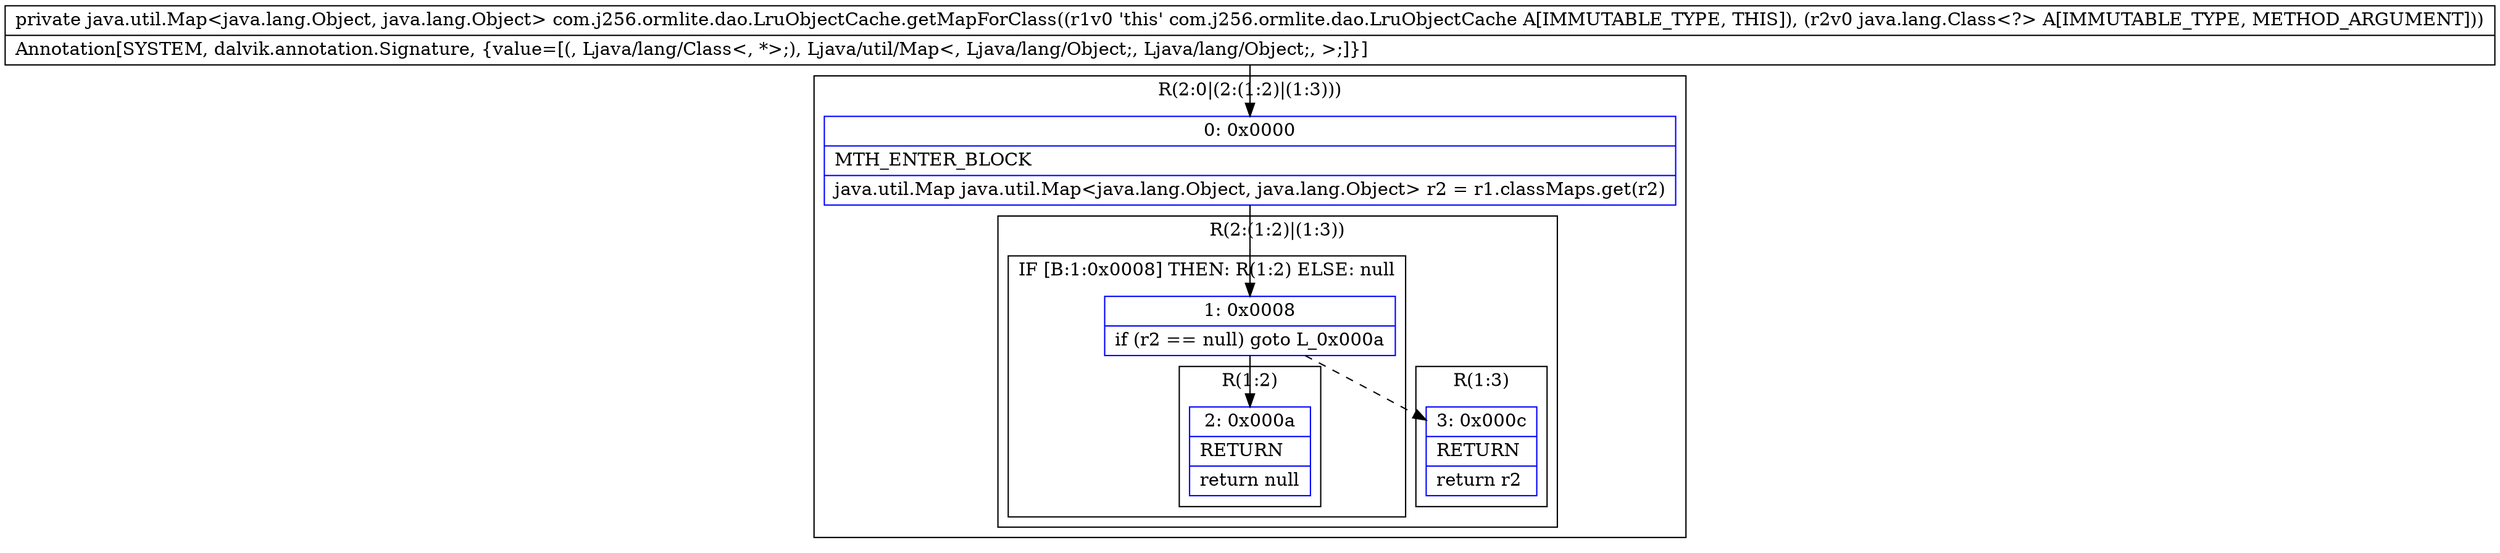 digraph "CFG forcom.j256.ormlite.dao.LruObjectCache.getMapForClass(Ljava\/lang\/Class;)Ljava\/util\/Map;" {
subgraph cluster_Region_619574107 {
label = "R(2:0|(2:(1:2)|(1:3)))";
node [shape=record,color=blue];
Node_0 [shape=record,label="{0\:\ 0x0000|MTH_ENTER_BLOCK\l|java.util.Map java.util.Map\<java.lang.Object, java.lang.Object\> r2 = r1.classMaps.get(r2)\l}"];
subgraph cluster_Region_1859879857 {
label = "R(2:(1:2)|(1:3))";
node [shape=record,color=blue];
subgraph cluster_IfRegion_1084735268 {
label = "IF [B:1:0x0008] THEN: R(1:2) ELSE: null";
node [shape=record,color=blue];
Node_1 [shape=record,label="{1\:\ 0x0008|if (r2 == null) goto L_0x000a\l}"];
subgraph cluster_Region_1978864153 {
label = "R(1:2)";
node [shape=record,color=blue];
Node_2 [shape=record,label="{2\:\ 0x000a|RETURN\l|return null\l}"];
}
}
subgraph cluster_Region_2070050513 {
label = "R(1:3)";
node [shape=record,color=blue];
Node_3 [shape=record,label="{3\:\ 0x000c|RETURN\l|return r2\l}"];
}
}
}
MethodNode[shape=record,label="{private java.util.Map\<java.lang.Object, java.lang.Object\> com.j256.ormlite.dao.LruObjectCache.getMapForClass((r1v0 'this' com.j256.ormlite.dao.LruObjectCache A[IMMUTABLE_TYPE, THIS]), (r2v0 java.lang.Class\<?\> A[IMMUTABLE_TYPE, METHOD_ARGUMENT]))  | Annotation[SYSTEM, dalvik.annotation.Signature, \{value=[(, Ljava\/lang\/Class\<, *\>;), Ljava\/util\/Map\<, Ljava\/lang\/Object;, Ljava\/lang\/Object;, \>;]\}]\l}"];
MethodNode -> Node_0;
Node_0 -> Node_1;
Node_1 -> Node_2;
Node_1 -> Node_3[style=dashed];
}

